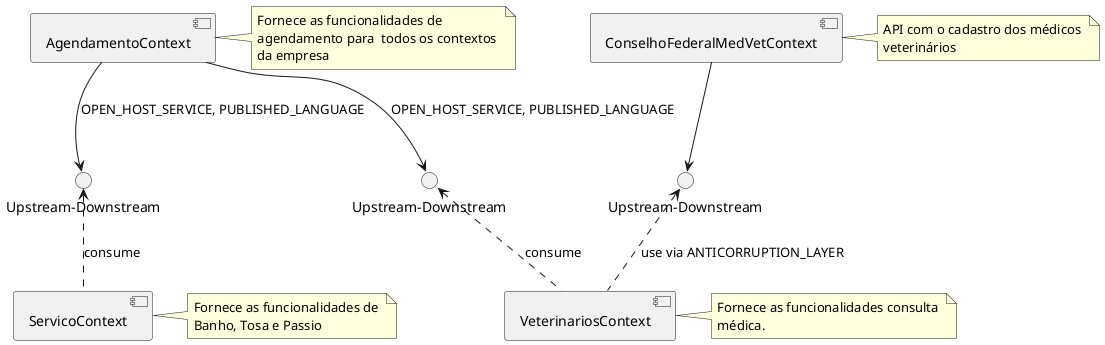 @startuml

skinparam componentStyle uml2

component [AgendamentoContext]
note right of [AgendamentoContext]
Fornece as funcionalidades de 
agendamento para  todos os contextos 
da empresa 
end note
component [ServicoContext]
note right of [ServicoContext]
Fornece as funcionalidades de 
Banho, Tosa e Passio 
end note
component [VeterinariosContext]
note right of [VeterinariosContext]
Fornece as funcionalidades consulta 
médica. 
end note
component [ConselhoFederalMedVetContext]
note right of [ConselhoFederalMedVetContext]
API com o cadastro dos médicos 
veterinários 
end note

interface "Upstream-Downstream" as ServicoContext_to_AgendamentoContext
[AgendamentoContext] --> ServicoContext_to_AgendamentoContext : OPEN_HOST_SERVICE, PUBLISHED_LANGUAGE
ServicoContext_to_AgendamentoContext <.. [ServicoContext] : consume

interface "Upstream-Downstream" as VeterinariosContext_to_AgendamentoContext
[AgendamentoContext] --> VeterinariosContext_to_AgendamentoContext : OPEN_HOST_SERVICE, PUBLISHED_LANGUAGE
VeterinariosContext_to_AgendamentoContext <.. [VeterinariosContext] : consume

interface "Upstream-Downstream" as VeterinariosContext_to_ConselhoFederalMedVetContext
[ConselhoFederalMedVetContext] --> VeterinariosContext_to_ConselhoFederalMedVetContext
VeterinariosContext_to_ConselhoFederalMedVetContext <.. [VeterinariosContext] : use via ANTICORRUPTION_LAYER



@enduml
